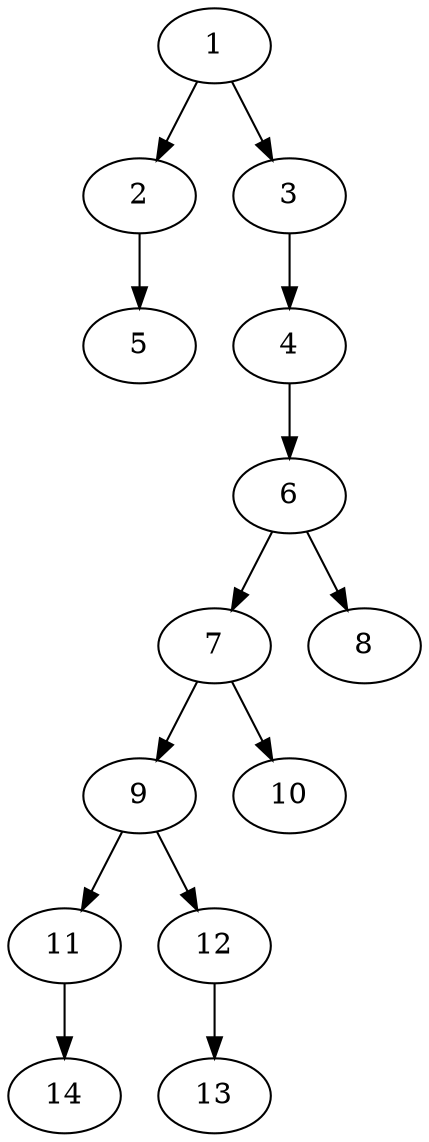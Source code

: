 // DAG (tier=1-easy, mode=data, n=14, ccr=0.311, fat=0.394, density=0.240, regular=0.606, jump=0.042, mindata=1048576, maxdata=8388608)
// DAG automatically generated by daggen at Sun Aug 24 16:33:33 2025
// /home/ermia/Project/Environments/daggen/bin/daggen --dot --ccr 0.311 --fat 0.394 --regular 0.606 --density 0.240 --jump 0.042 --mindata 1048576 --maxdata 8388608 -n 14 
digraph G {
  1 [size="41095055615721472000", alpha="0.13", expect_size="20547527807860736000"]
  1 -> 2 [size ="95268582195200"]
  1 -> 3 [size ="95268582195200"]
  2 [size="43846578746823920", alpha="0.08", expect_size="21923289373411960"]
  2 -> 5 [size ="101647791423488"]
  3 [size="476351091418866624", alpha="0.06", expect_size="238175545709433312"]
  3 -> 4 [size ="335803771256832"]
  4 [size="41111741758585072", alpha="0.19", expect_size="20555870879292536"]
  4 -> 6 [size ="17588427948032"]
  5 [size="63644308980132478976", alpha="0.08", expect_size="31822154490066239488"]
  6 [size="464605400650513152", alpha="0.20", expect_size="232302700325256576"]
  6 -> 7 [size ="309790697848832"]
  6 -> 8 [size ="309790697848832"]
  7 [size="52910836999190464", alpha="0.01", expect_size="26455418499595232"]
  7 -> 9 [size ="67136051478528"]
  7 -> 10 [size ="67136051478528"]
  8 [size="9592994004992000000", alpha="0.09", expect_size="4796497002496000000"]
  9 [size="399104423248265216000", alpha="0.04", expect_size="199552211624132608000"]
  9 -> 11 [size ="433658318028800"]
  9 -> 12 [size ="433658318028800"]
  10 [size="45603983331485024256", alpha="0.02", expect_size="22801991665742512128"]
  11 [size="3667539377975721984", alpha="0.03", expect_size="1833769688987860992"]
  11 -> 14 [size ="19025664933888"]
  12 [size="177283076515319250944", alpha="0.00", expect_size="88641538257659625472"]
  12 -> 13 [size ="252465190535168"]
  13 [size="518420352839458624", alpha="0.07", expect_size="259210176419729312"]
  14 [size="4641550958629748736", alpha="0.07", expect_size="2320775479314874368"]
}